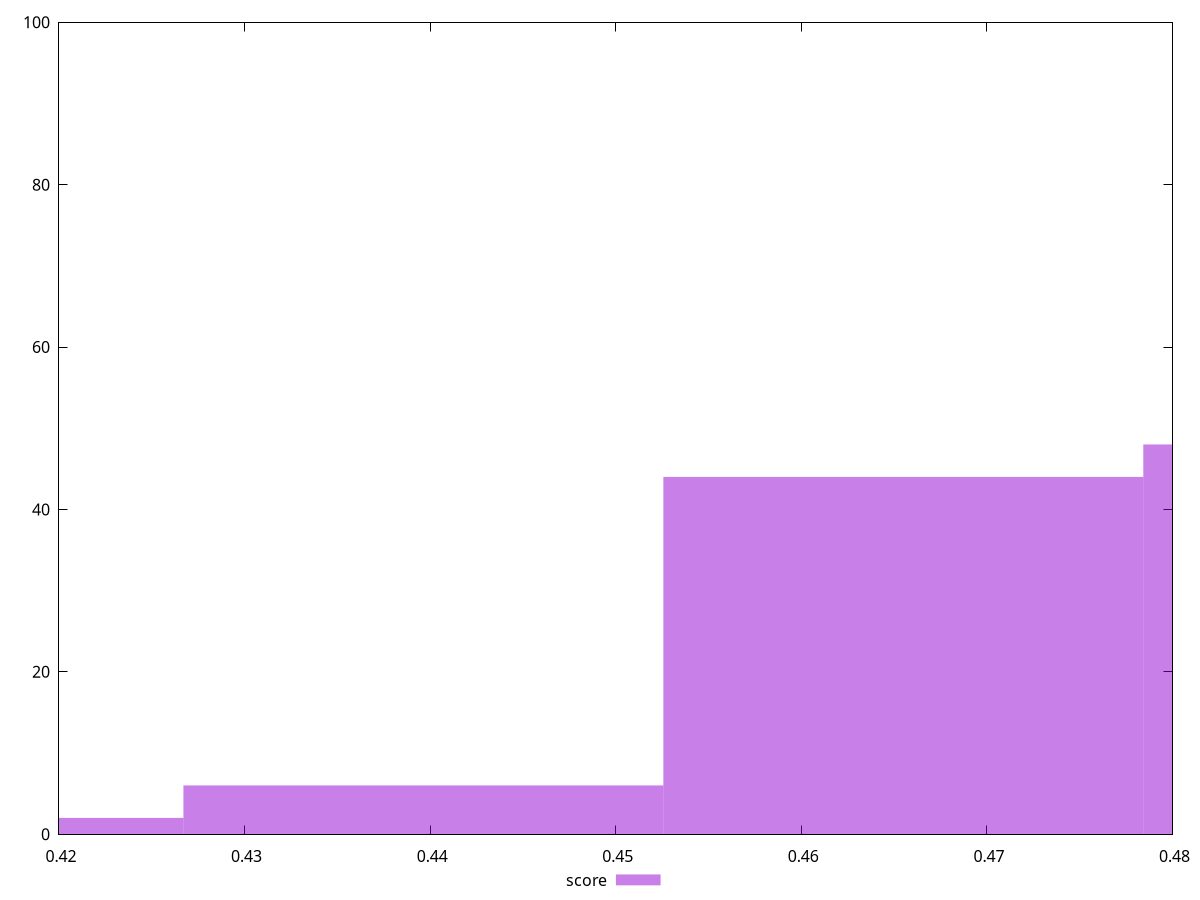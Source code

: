 reset

$score <<EOF
0.43963507890695513 6
0.41377419191242837 2
0.4654959659014819 44
0.49135685289600867 48
EOF

set key outside below
set boxwidth 0.025860886994526773
set xrange [0.42:0.48]
set yrange [0:100]
set trange [0:100]
set style fill transparent solid 0.5 noborder
set terminal svg size 640, 490 enhanced background rgb 'white'
set output "report/report_00029_2021-02-24T13-36-40.390Z/uses-rel-preload/samples/agenda/score/histogram.svg"

plot $score title "score" with boxes

reset
